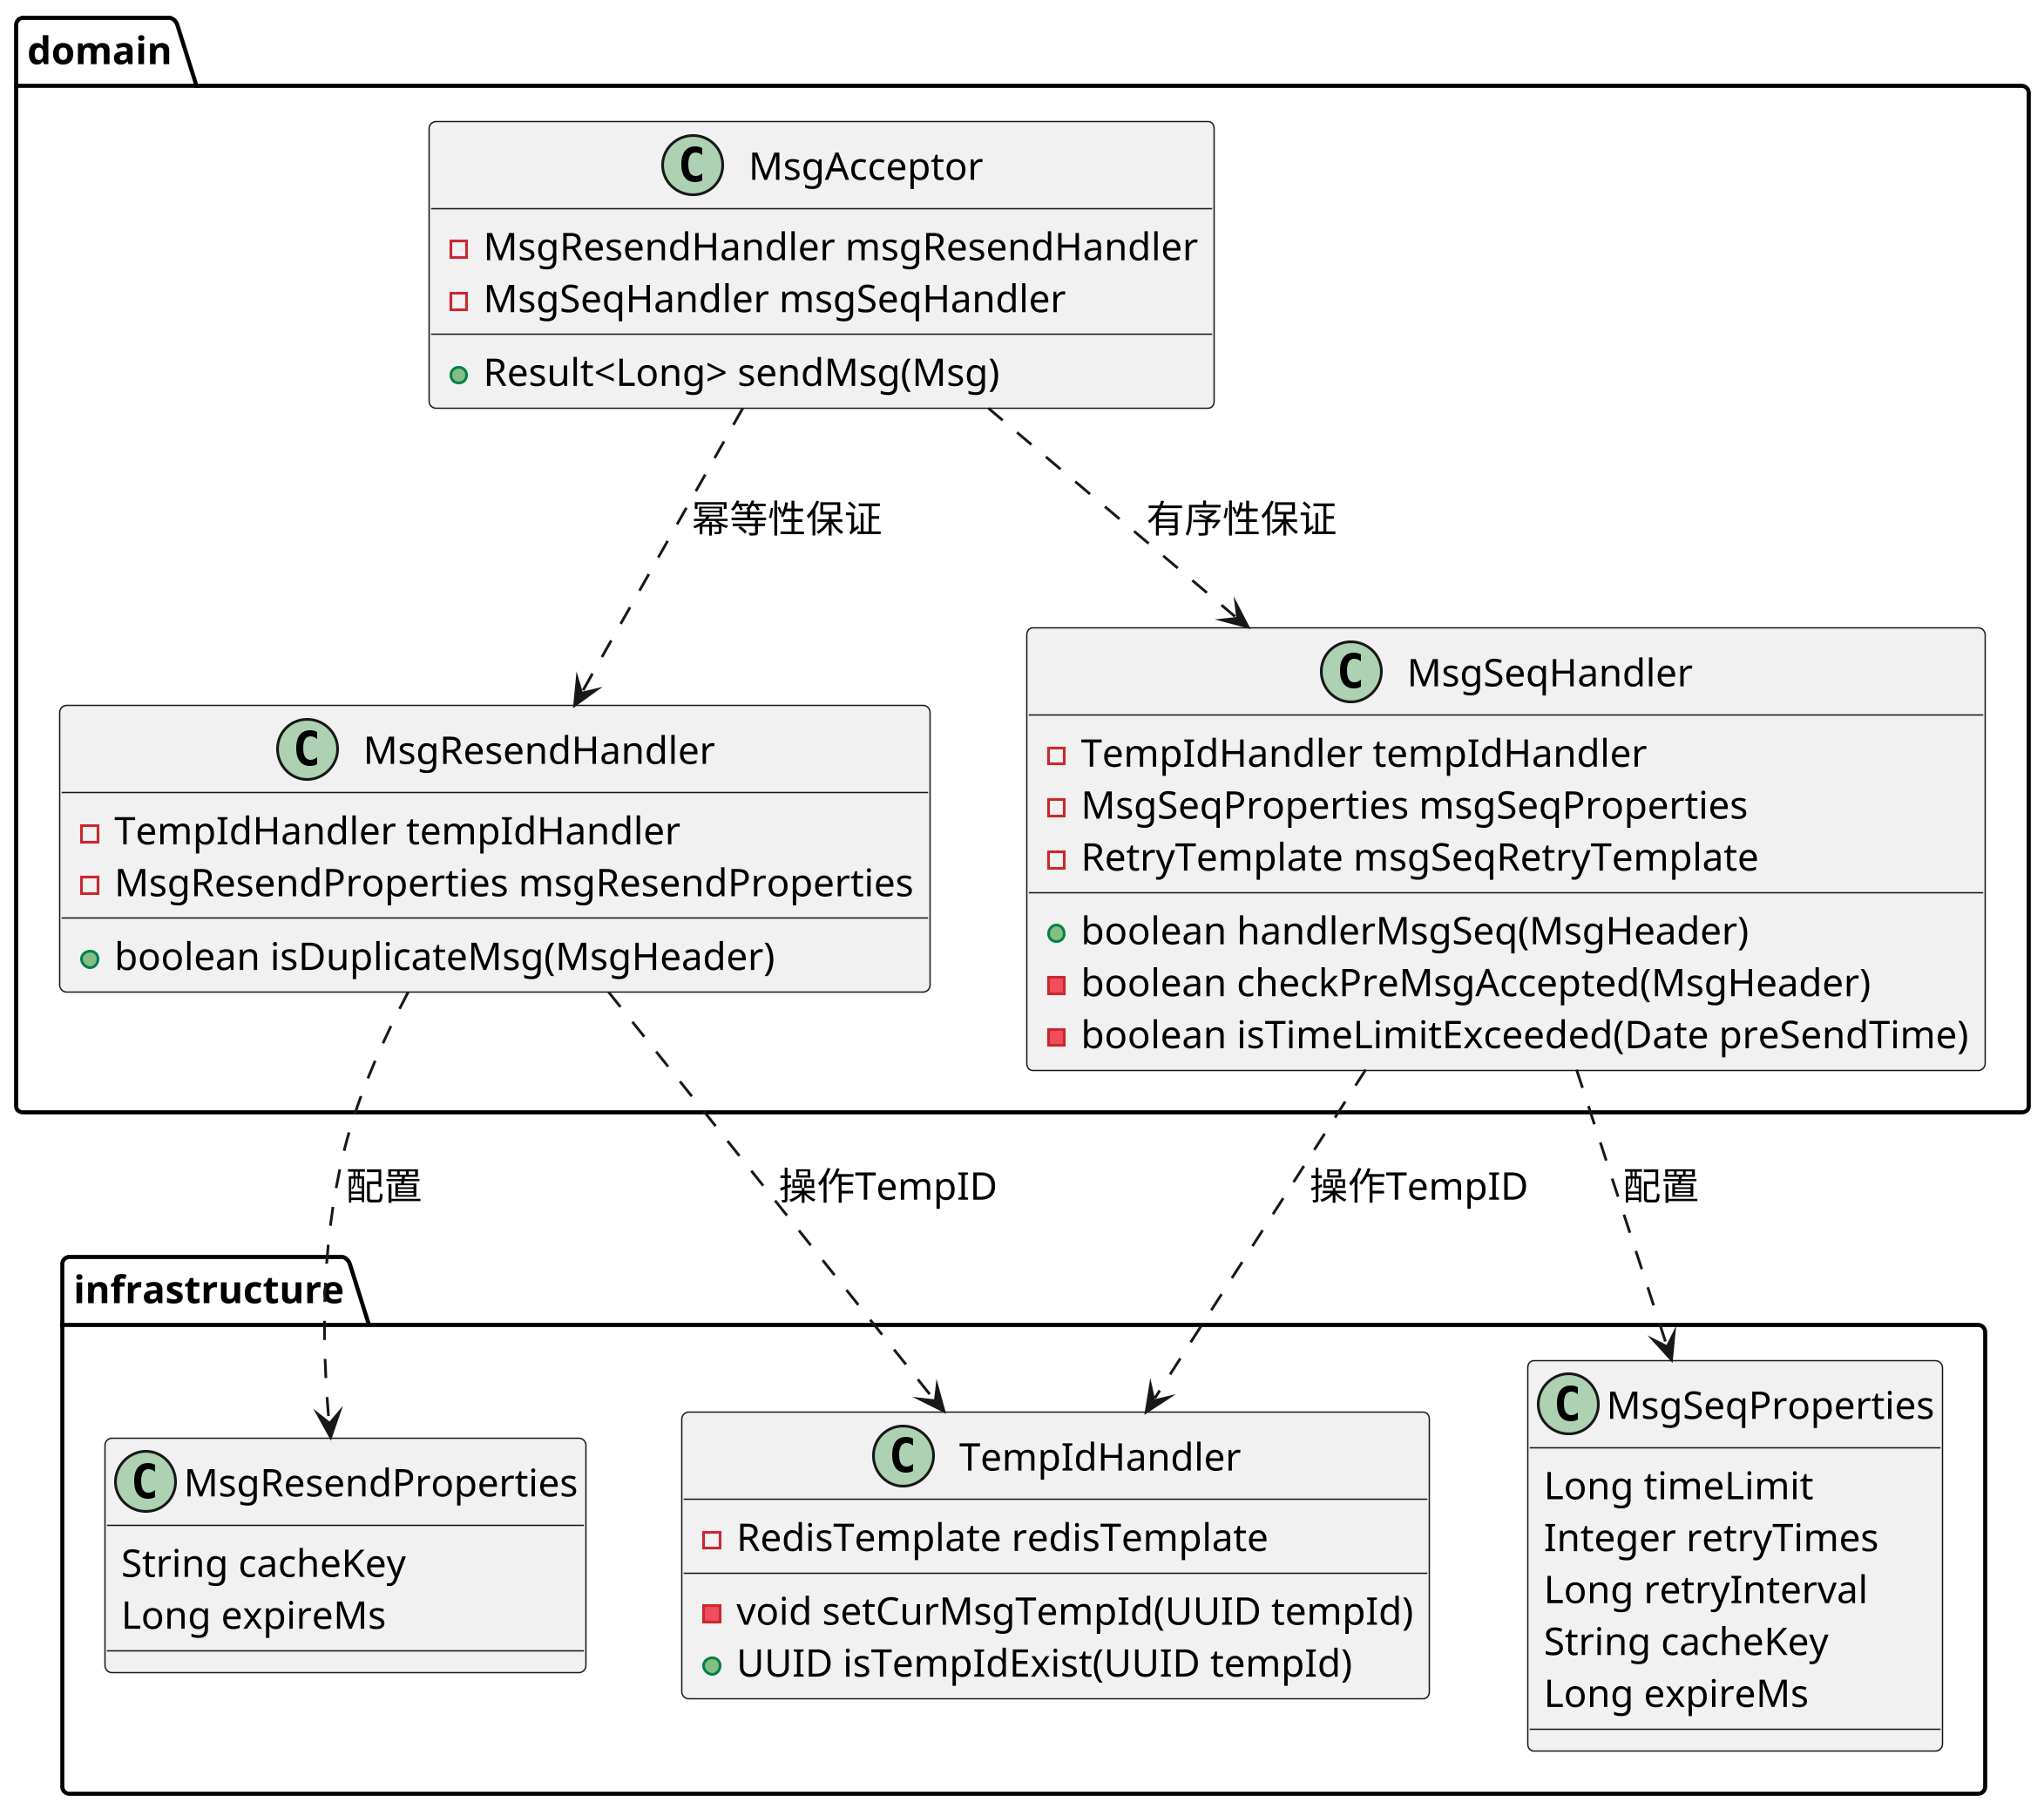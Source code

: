@startuml
'https://plantuml.com/class-diagram
skinparam shadowing false
skinparam defaultFontName xfonts-wqy
skinparam dpi 300
skinparam activity  {
    DiamondFontSize 14
    ArrowFontSize 14
    FontSize 14
}

package domain {
    class MsgAcceptor {
        - MsgResendHandler msgResendHandler
        - MsgSeqHandler msgSeqHandler
        + Result<Long> sendMsg(Msg)
    }
    class MsgSeqHandler {
        - TempIdHandler tempIdHandler
        - MsgSeqProperties msgSeqProperties
        - RetryTemplate msgSeqRetryTemplate
        + boolean handlerMsgSeq(MsgHeader)
        - boolean checkPreMsgAccepted(MsgHeader)
        - boolean isTimeLimitExceeded(Date preSendTime)
    }

    class MsgResendHandler {
        - TempIdHandler tempIdHandler
        - MsgResendProperties msgResendProperties
        + boolean isDuplicateMsg(MsgHeader)
    }
}


package infrastructure {
    class MsgSeqProperties {
        Long timeLimit
        Integer retryTimes
        Long retryInterval
        String cacheKey
        Long expireMs
    }

    class MsgResendProperties {
        String cacheKey
        Long expireMs
    }
    class TempIdHandler {
        - RedisTemplate redisTemplate
        - void setCurMsgTempId(UUID tempId)
        + UUID isTempIdExist(UUID tempId)
    }
}
MsgAcceptor ..> MsgResendHandler: 幂等性保证
MsgAcceptor ..> MsgSeqHandler: 有序性保证

MsgResendHandler ..> MsgResendProperties: 配置
MsgSeqHandler ..> MsgSeqProperties: 配置

MsgResendHandler .> TempIdHandler: 操作TempID
MsgSeqHandler ..> TempIdHandler: 操作TempID
@enduml